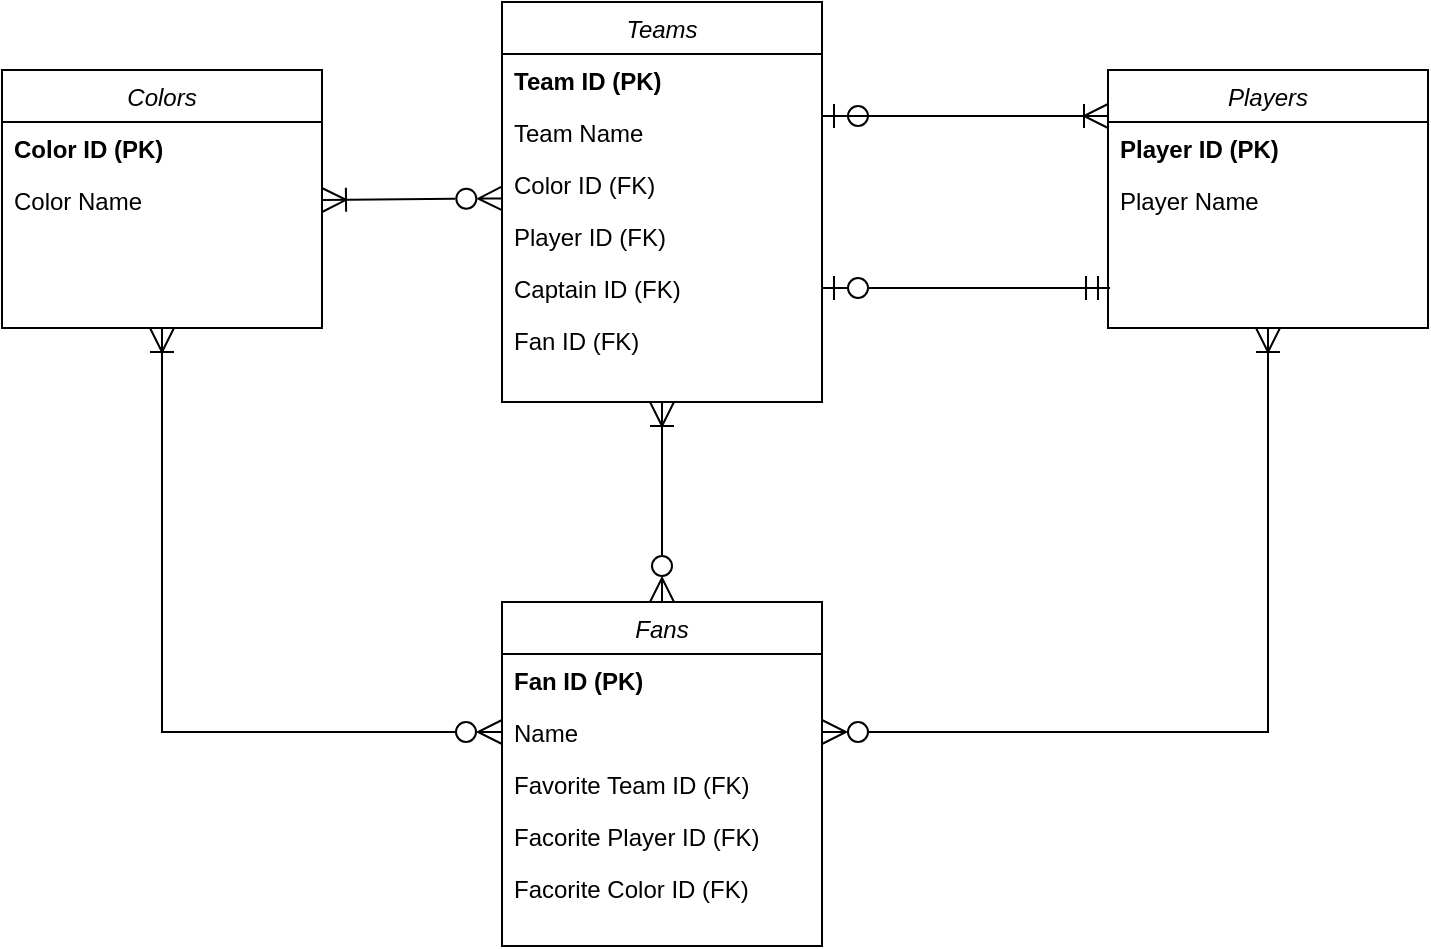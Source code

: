 <mxfile version="20.3.2" type="github" pages="4"><diagram name="2A_logical" id="5OVrpQC0yIrvDtf7pWzx"><mxGraphModel dx="1038" dy="539" grid="0" gridSize="10" guides="1" tooltips="1" connect="1" arrows="1" fold="1" page="1" pageScale="1" pageWidth="827" pageHeight="1169" math="0" shadow="0"><root><mxCell id="2Urha1uGv8pav9S74sWN-0"/><mxCell id="2Urha1uGv8pav9S74sWN-1" parent="2Urha1uGv8pav9S74sWN-0"/><mxCell id="2Urha1uGv8pav9S74sWN-2" value="Teams" style="swimlane;fontStyle=2;align=center;verticalAlign=top;childLayout=stackLayout;horizontal=1;startSize=26;horizontalStack=0;resizeParent=1;resizeLast=0;collapsible=1;marginBottom=0;rounded=0;shadow=0;strokeWidth=1;" vertex="1" parent="2Urha1uGv8pav9S74sWN-1"><mxGeometry x="305" y="136" width="160" height="200" as="geometry"><mxRectangle x="230" y="140" width="160" height="26" as="alternateBounds"/></mxGeometry></mxCell><mxCell id="2Urha1uGv8pav9S74sWN-3" value="Team ID (PK)" style="text;align=left;verticalAlign=top;spacingLeft=4;spacingRight=4;overflow=hidden;rotatable=0;points=[[0,0.5],[1,0.5]];portConstraint=eastwest;fontStyle=1" vertex="1" parent="2Urha1uGv8pav9S74sWN-2"><mxGeometry y="26" width="160" height="26" as="geometry"/></mxCell><mxCell id="2Urha1uGv8pav9S74sWN-4" value="Team Name" style="text;align=left;verticalAlign=top;spacingLeft=4;spacingRight=4;overflow=hidden;rotatable=0;points=[[0,0.5],[1,0.5]];portConstraint=eastwest;rounded=0;shadow=0;html=0;" vertex="1" parent="2Urha1uGv8pav9S74sWN-2"><mxGeometry y="52" width="160" height="26" as="geometry"/></mxCell><mxCell id="2Urha1uGv8pav9S74sWN-5" value="Color ID (FK)" style="text;align=left;verticalAlign=top;spacingLeft=4;spacingRight=4;overflow=hidden;rotatable=0;points=[[0,0.5],[1,0.5]];portConstraint=eastwest;rounded=0;shadow=0;html=0;" vertex="1" parent="2Urha1uGv8pav9S74sWN-2"><mxGeometry y="78" width="160" height="26" as="geometry"/></mxCell><mxCell id="2Urha1uGv8pav9S74sWN-6" value="Player ID (FK)" style="text;align=left;verticalAlign=top;spacingLeft=4;spacingRight=4;overflow=hidden;rotatable=0;points=[[0,0.5],[1,0.5]];portConstraint=eastwest;rounded=0;shadow=0;html=0;" vertex="1" parent="2Urha1uGv8pav9S74sWN-2"><mxGeometry y="104" width="160" height="26" as="geometry"/></mxCell><mxCell id="2Urha1uGv8pav9S74sWN-7" value="Captain ID (FK)" style="text;align=left;verticalAlign=top;spacingLeft=4;spacingRight=4;overflow=hidden;rotatable=0;points=[[0,0.5],[1,0.5]];portConstraint=eastwest;rounded=0;shadow=0;html=0;" vertex="1" parent="2Urha1uGv8pav9S74sWN-2"><mxGeometry y="130" width="160" height="26" as="geometry"/></mxCell><mxCell id="2Urha1uGv8pav9S74sWN-8" value="Fan ID (FK)" style="text;align=left;verticalAlign=top;spacingLeft=4;spacingRight=4;overflow=hidden;rotatable=0;points=[[0,0.5],[1,0.5]];portConstraint=eastwest;rounded=0;shadow=0;html=0;" vertex="1" parent="2Urha1uGv8pav9S74sWN-2"><mxGeometry y="156" width="160" height="26" as="geometry"/></mxCell><mxCell id="2Urha1uGv8pav9S74sWN-9" value="Fans" style="swimlane;fontStyle=2;align=center;verticalAlign=top;childLayout=stackLayout;horizontal=1;startSize=26;horizontalStack=0;resizeParent=1;resizeLast=0;collapsible=1;marginBottom=0;rounded=0;shadow=0;strokeWidth=1;" vertex="1" parent="2Urha1uGv8pav9S74sWN-1"><mxGeometry x="305" y="436" width="160" height="172" as="geometry"><mxRectangle x="130" y="380" width="160" height="26" as="alternateBounds"/></mxGeometry></mxCell><mxCell id="2Urha1uGv8pav9S74sWN-10" value="Fan ID (PK)" style="text;align=left;verticalAlign=top;spacingLeft=4;spacingRight=4;overflow=hidden;rotatable=0;points=[[0,0.5],[1,0.5]];portConstraint=eastwest;fontStyle=1" vertex="1" parent="2Urha1uGv8pav9S74sWN-9"><mxGeometry y="26" width="160" height="26" as="geometry"/></mxCell><mxCell id="2Urha1uGv8pav9S74sWN-11" value="Name" style="text;align=left;verticalAlign=top;spacingLeft=4;spacingRight=4;overflow=hidden;rotatable=0;points=[[0,0.5],[1,0.5]];portConstraint=eastwest;rounded=0;shadow=0;html=0;" vertex="1" parent="2Urha1uGv8pav9S74sWN-9"><mxGeometry y="52" width="160" height="26" as="geometry"/></mxCell><mxCell id="2Urha1uGv8pav9S74sWN-12" value="Favorite Team ID (FK)" style="text;align=left;verticalAlign=top;spacingLeft=4;spacingRight=4;overflow=hidden;rotatable=0;points=[[0,0.5],[1,0.5]];portConstraint=eastwest;fontStyle=0" vertex="1" parent="2Urha1uGv8pav9S74sWN-9"><mxGeometry y="78" width="160" height="26" as="geometry"/></mxCell><mxCell id="2Urha1uGv8pav9S74sWN-13" value="Facorite Player ID (FK)" style="text;align=left;verticalAlign=top;spacingLeft=4;spacingRight=4;overflow=hidden;rotatable=0;points=[[0,0.5],[1,0.5]];portConstraint=eastwest;" vertex="1" parent="2Urha1uGv8pav9S74sWN-9"><mxGeometry y="104" width="160" height="26" as="geometry"/></mxCell><mxCell id="2Urha1uGv8pav9S74sWN-14" value="Facorite Color ID (FK)" style="text;align=left;verticalAlign=top;spacingLeft=4;spacingRight=4;overflow=hidden;rotatable=0;points=[[0,0.5],[1,0.5]];portConstraint=eastwest;" vertex="1" parent="2Urha1uGv8pav9S74sWN-9"><mxGeometry y="130" width="160" height="26" as="geometry"/></mxCell><mxCell id="2Urha1uGv8pav9S74sWN-15" value="" style="endArrow=ERoneToMany;endSize=10;endFill=0;shadow=0;strokeWidth=1;rounded=0;edgeStyle=elbowEdgeStyle;elbow=vertical;entryX=0.5;entryY=1;entryDx=0;entryDy=0;startArrow=ERzeroToMany;startFill=0;exitX=0.5;exitY=0;exitDx=0;exitDy=0;startSize=10;" edge="1" parent="2Urha1uGv8pav9S74sWN-1" source="2Urha1uGv8pav9S74sWN-9" target="2Urha1uGv8pav9S74sWN-2"><mxGeometry width="160" relative="1" as="geometry"><mxPoint x="200" y="203" as="sourcePoint"/><mxPoint x="300" y="370" as="targetPoint"/><Array as="points"/></mxGeometry></mxCell><mxCell id="2Urha1uGv8pav9S74sWN-16" value="Players" style="swimlane;fontStyle=2;align=center;verticalAlign=top;childLayout=stackLayout;horizontal=1;startSize=26;horizontalStack=0;resizeParent=1;resizeLast=0;collapsible=1;marginBottom=0;rounded=0;shadow=0;strokeWidth=1;" vertex="1" parent="2Urha1uGv8pav9S74sWN-1"><mxGeometry x="608" y="170" width="160" height="129" as="geometry"><mxRectangle x="550" y="140" width="160" height="26" as="alternateBounds"/></mxGeometry></mxCell><mxCell id="2Urha1uGv8pav9S74sWN-17" value="Player ID (PK)" style="text;align=left;verticalAlign=top;spacingLeft=4;spacingRight=4;overflow=hidden;rotatable=0;points=[[0,0.5],[1,0.5]];portConstraint=eastwest;fontStyle=1" vertex="1" parent="2Urha1uGv8pav9S74sWN-16"><mxGeometry y="26" width="160" height="26" as="geometry"/></mxCell><mxCell id="2Urha1uGv8pav9S74sWN-18" value="Player Name" style="text;align=left;verticalAlign=top;spacingLeft=4;spacingRight=4;overflow=hidden;rotatable=0;points=[[0,0.5],[1,0.5]];portConstraint=eastwest;rounded=0;shadow=0;html=0;" vertex="1" parent="2Urha1uGv8pav9S74sWN-16"><mxGeometry y="52" width="160" height="26" as="geometry"/></mxCell><mxCell id="2Urha1uGv8pav9S74sWN-19" value="" style="endArrow=ERoneToMany;shadow=0;strokeWidth=1;rounded=0;endFill=0;edgeStyle=elbowEdgeStyle;elbow=vertical;endSize=10;startSize=10;startArrow=ERzeroToOne;startFill=0;" edge="1" parent="2Urha1uGv8pav9S74sWN-1" source="2Urha1uGv8pav9S74sWN-2" target="2Urha1uGv8pav9S74sWN-16"><mxGeometry x="0.5" y="41" relative="1" as="geometry"><mxPoint x="380" y="192" as="sourcePoint"/><mxPoint x="540" y="192" as="targetPoint"/><mxPoint x="-40" y="32" as="offset"/><Array as="points"><mxPoint x="469" y="193"/></Array></mxGeometry></mxCell><mxCell id="2Urha1uGv8pav9S74sWN-20" style="edgeStyle=none;rounded=0;orthogonalLoop=1;jettySize=auto;html=1;exitX=1;exitY=0.5;exitDx=0;exitDy=0;startArrow=ERzeroToOne;startFill=0;endArrow=ERmandOne;endFill=0;startSize=10;endSize=10;" edge="1" parent="2Urha1uGv8pav9S74sWN-1" source="2Urha1uGv8pav9S74sWN-7"><mxGeometry relative="1" as="geometry"><mxPoint x="609" y="279" as="targetPoint"/></mxGeometry></mxCell><mxCell id="2Urha1uGv8pav9S74sWN-21" style="edgeStyle=orthogonalEdgeStyle;rounded=0;orthogonalLoop=1;jettySize=auto;html=1;exitX=1;exitY=0.5;exitDx=0;exitDy=0;entryX=0.5;entryY=1;entryDx=0;entryDy=0;startArrow=ERzeroToMany;startFill=0;endArrow=ERoneToMany;endFill=0;startSize=10;endSize=10;" edge="1" parent="2Urha1uGv8pav9S74sWN-1" source="2Urha1uGv8pav9S74sWN-11" target="2Urha1uGv8pav9S74sWN-16"><mxGeometry relative="1" as="geometry"/></mxCell><mxCell id="2Urha1uGv8pav9S74sWN-22" style="edgeStyle=orthogonalEdgeStyle;rounded=0;orthogonalLoop=1;jettySize=auto;html=1;exitX=0.5;exitY=1;exitDx=0;exitDy=0;entryX=0;entryY=0.5;entryDx=0;entryDy=0;startArrow=ERoneToMany;startFill=0;endArrow=ERzeroToMany;endFill=0;startSize=10;endSize=10;" edge="1" parent="2Urha1uGv8pav9S74sWN-1" source="2Urha1uGv8pav9S74sWN-23" target="2Urha1uGv8pav9S74sWN-11"><mxGeometry relative="1" as="geometry"/></mxCell><mxCell id="2Urha1uGv8pav9S74sWN-23" value="Colors" style="swimlane;fontStyle=2;align=center;verticalAlign=top;childLayout=stackLayout;horizontal=1;startSize=26;horizontalStack=0;resizeParent=1;resizeLast=0;collapsible=1;marginBottom=0;rounded=0;shadow=0;strokeWidth=1;" vertex="1" parent="2Urha1uGv8pav9S74sWN-1"><mxGeometry x="55" y="170" width="160" height="129" as="geometry"><mxRectangle x="230" y="140" width="160" height="26" as="alternateBounds"/></mxGeometry></mxCell><mxCell id="2Urha1uGv8pav9S74sWN-24" value="Color ID (PK)" style="text;align=left;verticalAlign=top;spacingLeft=4;spacingRight=4;overflow=hidden;rotatable=0;points=[[0,0.5],[1,0.5]];portConstraint=eastwest;fontStyle=1" vertex="1" parent="2Urha1uGv8pav9S74sWN-23"><mxGeometry y="26" width="160" height="26" as="geometry"/></mxCell><mxCell id="2Urha1uGv8pav9S74sWN-25" value="Color Name" style="text;align=left;verticalAlign=top;spacingLeft=4;spacingRight=4;overflow=hidden;rotatable=0;points=[[0,0.5],[1,0.5]];portConstraint=eastwest;rounded=0;shadow=0;html=0;" vertex="1" parent="2Urha1uGv8pav9S74sWN-23"><mxGeometry y="52" width="160" height="26" as="geometry"/></mxCell><mxCell id="2Urha1uGv8pav9S74sWN-26" style="edgeStyle=none;rounded=0;orthogonalLoop=1;jettySize=auto;html=1;exitX=1;exitY=0.5;exitDx=0;exitDy=0;startArrow=ERoneToMany;startFill=0;endArrow=ERzeroToMany;endFill=0;startSize=10;endSize=10;entryX=0.001;entryY=0.777;entryDx=0;entryDy=0;entryPerimeter=0;" edge="1" parent="2Urha1uGv8pav9S74sWN-1" source="2Urha1uGv8pav9S74sWN-25" target="2Urha1uGv8pav9S74sWN-5"><mxGeometry relative="1" as="geometry"><mxPoint x="300" y="232" as="targetPoint"/></mxGeometry></mxCell></root></mxGraphModel></diagram><diagram id="C5RBs43oDa-KdzZeNtuy" name="2A_conceptual"><mxGraphModel dx="1038" dy="539" grid="0" gridSize="10" guides="1" tooltips="1" connect="1" arrows="1" fold="1" page="1" pageScale="1" pageWidth="827" pageHeight="1169" math="0" shadow="0"><root><mxCell id="WIyWlLk6GJQsqaUBKTNV-0"/><mxCell id="WIyWlLk6GJQsqaUBKTNV-1" parent="WIyWlLk6GJQsqaUBKTNV-0"/><mxCell id="zkfFHV4jXpPFQw0GAbJ--0" value="Teams" style="swimlane;fontStyle=2;align=center;verticalAlign=top;childLayout=stackLayout;horizontal=1;startSize=26;horizontalStack=0;resizeParent=1;resizeLast=0;collapsible=1;marginBottom=0;rounded=0;shadow=0;strokeWidth=1;" parent="WIyWlLk6GJQsqaUBKTNV-1" vertex="1"><mxGeometry x="305" y="136" width="160" height="200" as="geometry"><mxRectangle x="230" y="140" width="160" height="26" as="alternateBounds"/></mxGeometry></mxCell><mxCell id="zkfFHV4jXpPFQw0GAbJ--6" value="Fans" style="swimlane;fontStyle=2;align=center;verticalAlign=top;childLayout=stackLayout;horizontal=1;startSize=26;horizontalStack=0;resizeParent=1;resizeLast=0;collapsible=1;marginBottom=0;rounded=0;shadow=0;strokeWidth=1;" parent="WIyWlLk6GJQsqaUBKTNV-1" vertex="1"><mxGeometry x="305" y="436" width="160" height="172" as="geometry"><mxRectangle x="130" y="380" width="160" height="26" as="alternateBounds"/></mxGeometry></mxCell><mxCell id="zkfFHV4jXpPFQw0GAbJ--12" value="" style="endArrow=ERoneToMany;endSize=10;endFill=0;shadow=0;strokeWidth=1;rounded=0;edgeStyle=elbowEdgeStyle;elbow=vertical;entryX=0.5;entryY=1;entryDx=0;entryDy=0;startArrow=ERzeroToMany;startFill=0;exitX=0.5;exitY=0;exitDx=0;exitDy=0;startSize=10;" parent="WIyWlLk6GJQsqaUBKTNV-1" source="zkfFHV4jXpPFQw0GAbJ--6" target="zkfFHV4jXpPFQw0GAbJ--0" edge="1"><mxGeometry width="160" relative="1" as="geometry"><mxPoint x="200" y="203" as="sourcePoint"/><mxPoint x="300" y="370" as="targetPoint"/><Array as="points"/></mxGeometry></mxCell><mxCell id="zkfFHV4jXpPFQw0GAbJ--17" value="Players" style="swimlane;fontStyle=2;align=center;verticalAlign=top;childLayout=stackLayout;horizontal=1;startSize=26;horizontalStack=0;resizeParent=1;resizeLast=0;collapsible=1;marginBottom=0;rounded=0;shadow=0;strokeWidth=1;" parent="WIyWlLk6GJQsqaUBKTNV-1" vertex="1"><mxGeometry x="608" y="170" width="160" height="129" as="geometry"><mxRectangle x="550" y="140" width="160" height="26" as="alternateBounds"/></mxGeometry></mxCell><mxCell id="zkfFHV4jXpPFQw0GAbJ--26" value="" style="endArrow=ERoneToMany;shadow=0;strokeWidth=1;rounded=0;endFill=0;edgeStyle=elbowEdgeStyle;elbow=vertical;endSize=10;startSize=10;startArrow=ERzeroToOne;startFill=0;" parent="WIyWlLk6GJQsqaUBKTNV-1" source="zkfFHV4jXpPFQw0GAbJ--0" target="zkfFHV4jXpPFQw0GAbJ--17" edge="1"><mxGeometry x="0.5" y="41" relative="1" as="geometry"><mxPoint x="380" y="192" as="sourcePoint"/><mxPoint x="540" y="192" as="targetPoint"/><mxPoint x="-40" y="32" as="offset"/><Array as="points"><mxPoint x="469" y="193"/></Array></mxGeometry></mxCell><mxCell id="u-IU71pG_ybWfSFqihYF-7" style="edgeStyle=none;rounded=0;orthogonalLoop=1;jettySize=auto;html=1;startArrow=ERzeroToOne;startFill=0;endArrow=ERmandOne;endFill=0;startSize=10;endSize=10;" edge="1" parent="WIyWlLk6GJQsqaUBKTNV-1"><mxGeometry relative="1" as="geometry"><mxPoint x="465" y="276" as="sourcePoint"/><mxPoint x="609" y="276" as="targetPoint"/></mxGeometry></mxCell><mxCell id="u-IU71pG_ybWfSFqihYF-8" style="edgeStyle=orthogonalEdgeStyle;rounded=0;orthogonalLoop=1;jettySize=auto;html=1;exitX=1;exitY=0.5;exitDx=0;exitDy=0;entryX=0.5;entryY=1;entryDx=0;entryDy=0;startArrow=ERzeroToMany;startFill=0;endArrow=ERoneToMany;endFill=0;startSize=10;endSize=10;" edge="1" parent="WIyWlLk6GJQsqaUBKTNV-1" source="zkfFHV4jXpPFQw0GAbJ--6" target="zkfFHV4jXpPFQw0GAbJ--17"><mxGeometry relative="1" as="geometry"><mxPoint x="465" y="475" as="sourcePoint"/></mxGeometry></mxCell><mxCell id="u-IU71pG_ybWfSFqihYF-20" style="edgeStyle=orthogonalEdgeStyle;rounded=0;orthogonalLoop=1;jettySize=auto;html=1;exitX=0.5;exitY=1;exitDx=0;exitDy=0;entryX=0;entryY=0.5;entryDx=0;entryDy=0;startArrow=ERoneToMany;startFill=0;endArrow=ERzeroToMany;endFill=0;startSize=10;endSize=10;" edge="1" parent="WIyWlLk6GJQsqaUBKTNV-1" source="u-IU71pG_ybWfSFqihYF-10" target="zkfFHV4jXpPFQw0GAbJ--6"><mxGeometry relative="1" as="geometry"><mxPoint x="305" y="475" as="targetPoint"/></mxGeometry></mxCell><mxCell id="u-IU71pG_ybWfSFqihYF-10" value="Colors" style="swimlane;fontStyle=2;align=center;verticalAlign=top;childLayout=stackLayout;horizontal=1;startSize=26;horizontalStack=0;resizeParent=1;resizeLast=0;collapsible=1;marginBottom=0;rounded=0;shadow=0;strokeWidth=1;" vertex="1" parent="WIyWlLk6GJQsqaUBKTNV-1"><mxGeometry x="55" y="170" width="160" height="129" as="geometry"><mxRectangle x="230" y="140" width="160" height="26" as="alternateBounds"/></mxGeometry></mxCell><mxCell id="u-IU71pG_ybWfSFqihYF-17" style="edgeStyle=none;rounded=0;orthogonalLoop=1;jettySize=auto;html=1;exitX=1;exitY=0.5;exitDx=0;exitDy=0;startArrow=ERoneToMany;startFill=0;endArrow=ERzeroToMany;endFill=0;startSize=10;endSize=10;entryX=0;entryY=0.5;entryDx=0;entryDy=0;" edge="1" parent="WIyWlLk6GJQsqaUBKTNV-1" source="u-IU71pG_ybWfSFqihYF-10" target="zkfFHV4jXpPFQw0GAbJ--0"><mxGeometry relative="1" as="geometry"><mxPoint x="215" y="209" as="sourcePoint"/><mxPoint x="305.16" y="182.202" as="targetPoint"/></mxGeometry></mxCell></root></mxGraphModel></diagram><diagram name="2B" id="EMnANThKNyVrk1di98ed"><mxGraphModel dx="1490" dy="517" grid="0" gridSize="10" guides="1" tooltips="1" connect="1" arrows="1" fold="1" page="1" pageScale="1" pageWidth="1169" pageHeight="827" math="0" shadow="0"><root><mxCell id="ZPNEIQk4fq-ujoqu7ag9-0"/><mxCell id="ZPNEIQk4fq-ujoqu7ag9-1" parent="ZPNEIQk4fq-ujoqu7ag9-0"/><mxCell id="ZPNEIQk4fq-ujoqu7ag9-2" value="Teams" style="swimlane;fontStyle=2;align=center;verticalAlign=top;childLayout=stackLayout;horizontal=1;startSize=26;horizontalStack=0;resizeParent=1;resizeLast=0;collapsible=1;marginBottom=0;rounded=0;shadow=0;strokeWidth=1;" vertex="1" parent="ZPNEIQk4fq-ujoqu7ag9-1"><mxGeometry x="419" y="115" width="160" height="138" as="geometry"><mxRectangle x="230" y="140" width="160" height="26" as="alternateBounds"/></mxGeometry></mxCell><mxCell id="ZPNEIQk4fq-ujoqu7ag9-3" value="Team ID (PK)" style="text;align=left;verticalAlign=top;spacingLeft=4;spacingRight=4;overflow=hidden;rotatable=0;points=[[0,0.5],[1,0.5]];portConstraint=eastwest;fontStyle=1" vertex="1" parent="ZPNEIQk4fq-ujoqu7ag9-2"><mxGeometry y="26" width="160" height="26" as="geometry"/></mxCell><mxCell id="ZPNEIQk4fq-ujoqu7ag9-4" value="Team Name" style="text;align=left;verticalAlign=top;spacingLeft=4;spacingRight=4;overflow=hidden;rotatable=0;points=[[0,0.5],[1,0.5]];portConstraint=eastwest;rounded=0;shadow=0;html=0;" vertex="1" parent="ZPNEIQk4fq-ujoqu7ag9-2"><mxGeometry y="52" width="160" height="26" as="geometry"/></mxCell><mxCell id="ZPNEIQk4fq-ujoqu7ag9-7" value="Captain ID (FK)" style="text;align=left;verticalAlign=top;spacingLeft=4;spacingRight=4;overflow=hidden;rotatable=0;points=[[0,0.5],[1,0.5]];portConstraint=eastwest;rounded=0;shadow=0;html=0;" vertex="1" parent="ZPNEIQk4fq-ujoqu7ag9-2"><mxGeometry y="78" width="160" height="26" as="geometry"/></mxCell><mxCell id="ZPNEIQk4fq-ujoqu7ag9-8" value="Player ID (FK)" style="text;align=left;verticalAlign=top;spacingLeft=4;spacingRight=4;overflow=hidden;rotatable=0;points=[[0,0.5],[1,0.5]];portConstraint=eastwest;rounded=0;shadow=0;html=0;" vertex="1" parent="ZPNEIQk4fq-ujoqu7ag9-2"><mxGeometry y="104" width="160" height="26" as="geometry"/></mxCell><mxCell id="ZPNEIQk4fq-ujoqu7ag9-9" value="Fans" style="swimlane;fontStyle=2;align=center;verticalAlign=top;childLayout=stackLayout;horizontal=1;startSize=26;horizontalStack=0;resizeParent=1;resizeLast=0;collapsible=1;marginBottom=0;rounded=0;shadow=0;strokeWidth=1;" vertex="1" parent="ZPNEIQk4fq-ujoqu7ag9-1"><mxGeometry x="421" y="522" width="160" height="110" as="geometry"><mxRectangle x="130" y="380" width="160" height="26" as="alternateBounds"/></mxGeometry></mxCell><mxCell id="ZPNEIQk4fq-ujoqu7ag9-10" value="Fan ID (PK)" style="text;align=left;verticalAlign=top;spacingLeft=4;spacingRight=4;overflow=hidden;rotatable=0;points=[[0,0.5],[1,0.5]];portConstraint=eastwest;fontStyle=1" vertex="1" parent="ZPNEIQk4fq-ujoqu7ag9-9"><mxGeometry y="26" width="160" height="26" as="geometry"/></mxCell><mxCell id="ZPNEIQk4fq-ujoqu7ag9-11" value="Name" style="text;align=left;verticalAlign=top;spacingLeft=4;spacingRight=4;overflow=hidden;rotatable=0;points=[[0,0.5],[1,0.5]];portConstraint=eastwest;rounded=0;shadow=0;html=0;" vertex="1" parent="ZPNEIQk4fq-ujoqu7ag9-9"><mxGeometry y="52" width="160" height="26" as="geometry"/></mxCell><mxCell id="ZPNEIQk4fq-ujoqu7ag9-15" value="" style="endArrow=ERmandOne;endSize=10;endFill=0;shadow=0;strokeWidth=1;rounded=0;elbow=vertical;startArrow=ERzeroToMany;startFill=0;startSize=10;entryX=0.5;entryY=1;entryDx=0;entryDy=0;" edge="1" parent="ZPNEIQk4fq-ujoqu7ag9-1" target="ZPNEIQk4fq-ujoqu7ag9-2"><mxGeometry width="160" relative="1" as="geometry"><mxPoint x="499" y="369" as="sourcePoint"/><mxPoint x="438" y="291" as="targetPoint"/></mxGeometry></mxCell><mxCell id="ZPNEIQk4fq-ujoqu7ag9-16" value="Players" style="swimlane;fontStyle=2;align=center;verticalAlign=top;childLayout=stackLayout;horizontal=1;startSize=26;horizontalStack=0;resizeParent=1;resizeLast=0;collapsible=1;marginBottom=0;rounded=0;shadow=0;strokeWidth=1;" vertex="1" parent="ZPNEIQk4fq-ujoqu7ag9-1"><mxGeometry x="657" y="112" width="160" height="123" as="geometry"><mxRectangle x="550" y="140" width="160" height="26" as="alternateBounds"/></mxGeometry></mxCell><mxCell id="ZPNEIQk4fq-ujoqu7ag9-17" value="Player ID (PK)" style="text;align=left;verticalAlign=top;spacingLeft=4;spacingRight=4;overflow=hidden;rotatable=0;points=[[0,0.5],[1,0.5]];portConstraint=eastwest;fontStyle=1" vertex="1" parent="ZPNEIQk4fq-ujoqu7ag9-16"><mxGeometry y="26" width="160" height="26" as="geometry"/></mxCell><mxCell id="ZPNEIQk4fq-ujoqu7ag9-18" value="Player Name" style="text;align=left;verticalAlign=top;spacingLeft=4;spacingRight=4;overflow=hidden;rotatable=0;points=[[0,0.5],[1,0.5]];portConstraint=eastwest;rounded=0;shadow=0;html=0;" vertex="1" parent="ZPNEIQk4fq-ujoqu7ag9-16"><mxGeometry y="52" width="160" height="26" as="geometry"/></mxCell><mxCell id="ZPNEIQk4fq-ujoqu7ag9-19" value="" style="endArrow=ERoneToMany;shadow=0;strokeWidth=1;rounded=0;endFill=0;edgeStyle=elbowEdgeStyle;elbow=vertical;endSize=10;startSize=10;startArrow=ERzeroToOne;startFill=0;" edge="1" parent="ZPNEIQk4fq-ujoqu7ag9-1" source="ZPNEIQk4fq-ujoqu7ag9-2" target="ZPNEIQk4fq-ujoqu7ag9-16"><mxGeometry x="0.5" y="41" relative="1" as="geometry"><mxPoint x="380" y="192" as="sourcePoint"/><mxPoint x="540" y="192" as="targetPoint"/><mxPoint x="-40" y="32" as="offset"/><Array as="points"><mxPoint x="535" y="149"/><mxPoint x="469" y="193"/></Array></mxGeometry></mxCell><mxCell id="ZPNEIQk4fq-ujoqu7ag9-20" style="edgeStyle=none;rounded=0;orthogonalLoop=1;jettySize=auto;html=1;startArrow=ERzeroToOne;startFill=0;endArrow=ERmandOne;endFill=0;startSize=10;endSize=10;entryX=0;entryY=0.75;entryDx=0;entryDy=0;" edge="1" parent="ZPNEIQk4fq-ujoqu7ag9-1" target="ZPNEIQk4fq-ujoqu7ag9-16"><mxGeometry relative="1" as="geometry"><mxPoint x="580" y="203" as="sourcePoint"/><mxPoint x="609" y="279" as="targetPoint"/></mxGeometry></mxCell><mxCell id="ZPNEIQk4fq-ujoqu7ag9-21" style="rounded=0;orthogonalLoop=1;jettySize=auto;html=1;startArrow=ERzeroToMany;startFill=0;endArrow=ERmandOne;endFill=0;exitX=0.5;exitY=0;exitDx=0;exitDy=0;endSize=10;startSize=10;" edge="1" parent="ZPNEIQk4fq-ujoqu7ag9-1" source="NyTAe51q1MilfqqQaHb8-5"><mxGeometry relative="1" as="geometry"><mxPoint x="690" y="445" as="sourcePoint"/><mxPoint x="741" y="237" as="targetPoint"/></mxGeometry></mxCell><mxCell id="ZPNEIQk4fq-ujoqu7ag9-22" style="rounded=0;orthogonalLoop=1;jettySize=auto;html=1;entryX=0.5;entryY=0;entryDx=0;entryDy=0;startArrow=ERmandOne;startFill=0;endArrow=ERzeroToMany;endFill=0;startSize=10;endSize=10;exitX=0.5;exitY=1;exitDx=0;exitDy=0;" edge="1" parent="ZPNEIQk4fq-ujoqu7ag9-1" source="ZPNEIQk4fq-ujoqu7ag9-23" target="NyTAe51q1MilfqqQaHb8-0"><mxGeometry relative="1" as="geometry"><mxPoint x="128" y="245" as="sourcePoint"/></mxGeometry></mxCell><mxCell id="ZPNEIQk4fq-ujoqu7ag9-23" value="Colors" style="swimlane;fontStyle=2;align=center;verticalAlign=top;childLayout=stackLayout;horizontal=1;startSize=26;horizontalStack=0;resizeParent=1;resizeLast=0;collapsible=1;marginBottom=0;rounded=0;shadow=0;strokeWidth=1;" vertex="1" parent="ZPNEIQk4fq-ujoqu7ag9-1"><mxGeometry x="14" y="117" width="160" height="129" as="geometry"><mxRectangle x="230" y="140" width="160" height="26" as="alternateBounds"/></mxGeometry></mxCell><mxCell id="ZPNEIQk4fq-ujoqu7ag9-24" value="Color ID (PK)" style="text;align=left;verticalAlign=top;spacingLeft=4;spacingRight=4;overflow=hidden;rotatable=0;points=[[0,0.5],[1,0.5]];portConstraint=eastwest;fontStyle=1" vertex="1" parent="ZPNEIQk4fq-ujoqu7ag9-23"><mxGeometry y="26" width="160" height="26" as="geometry"/></mxCell><mxCell id="ZPNEIQk4fq-ujoqu7ag9-25" value="Color Name" style="text;align=left;verticalAlign=top;spacingLeft=4;spacingRight=4;overflow=hidden;rotatable=0;points=[[0,0.5],[1,0.5]];portConstraint=eastwest;rounded=0;shadow=0;html=0;" vertex="1" parent="ZPNEIQk4fq-ujoqu7ag9-23"><mxGeometry y="52" width="160" height="26" as="geometry"/></mxCell><mxCell id="ZPNEIQk4fq-ujoqu7ag9-26" style="edgeStyle=none;rounded=0;orthogonalLoop=1;jettySize=auto;html=1;startArrow=ERmandOne;startFill=0;endArrow=ERzeroToMany;endFill=0;startSize=10;endSize=10;entryX=0;entryY=0.5;entryDx=0;entryDy=0;" edge="1" parent="ZPNEIQk4fq-ujoqu7ag9-1" source="ZPNEIQk4fq-ujoqu7ag9-25" target="ghFBhTjon8e9nR3a0mMG-2"><mxGeometry relative="1" as="geometry"><mxPoint x="172" y="177" as="sourcePoint"/><mxPoint x="300" y="232" as="targetPoint"/></mxGeometry></mxCell><mxCell id="NyTAe51q1MilfqqQaHb8-0" value="Favorite Colors" style="swimlane;fontStyle=2;align=center;verticalAlign=top;childLayout=stackLayout;horizontal=1;startSize=26;horizontalStack=0;resizeParent=1;resizeLast=0;collapsible=1;marginBottom=0;rounded=0;shadow=0;strokeWidth=1;" vertex="1" parent="ZPNEIQk4fq-ujoqu7ag9-1"><mxGeometry x="14" y="526" width="160" height="101" as="geometry"><mxRectangle x="230" y="140" width="160" height="26" as="alternateBounds"/></mxGeometry></mxCell><mxCell id="NyTAe51q1MilfqqQaHb8-1" value="Color ID (FK)" style="text;align=left;verticalAlign=top;spacingLeft=4;spacingRight=4;overflow=hidden;rotatable=0;points=[[0,0.5],[1,0.5]];portConstraint=eastwest;fontStyle=0" vertex="1" parent="NyTAe51q1MilfqqQaHb8-0"><mxGeometry y="26" width="160" height="26" as="geometry"/></mxCell><mxCell id="NyTAe51q1MilfqqQaHb8-2" value="Fan ID (FK)" style="text;align=left;verticalAlign=top;spacingLeft=4;spacingRight=4;overflow=hidden;rotatable=0;points=[[0,0.5],[1,0.5]];portConstraint=eastwest;rounded=0;shadow=0;html=0;" vertex="1" parent="NyTAe51q1MilfqqQaHb8-0"><mxGeometry y="52" width="160" height="26" as="geometry"/></mxCell><mxCell id="NyTAe51q1MilfqqQaHb8-4" style="edgeStyle=none;rounded=0;orthogonalLoop=1;jettySize=auto;html=1;exitX=1;exitY=0.5;exitDx=0;exitDy=0;startArrow=ERoneToMany;startFill=0;endArrow=ERmandOne;endFill=0;startSize=10;endSize=10;" edge="1" parent="ZPNEIQk4fq-ujoqu7ag9-1" source="NyTAe51q1MilfqqQaHb8-2"><mxGeometry relative="1" as="geometry"><mxPoint x="422" y="591" as="targetPoint"/></mxGeometry></mxCell><mxCell id="NyTAe51q1MilfqqQaHb8-5" value="Favorite Players" style="swimlane;fontStyle=2;align=center;verticalAlign=top;childLayout=stackLayout;horizontal=1;startSize=26;horizontalStack=0;resizeParent=1;resizeLast=0;collapsible=1;marginBottom=0;rounded=0;shadow=0;strokeWidth=1;" vertex="1" parent="ZPNEIQk4fq-ujoqu7ag9-1"><mxGeometry x="663" y="526" width="160" height="103" as="geometry"><mxRectangle x="550" y="140" width="160" height="26" as="alternateBounds"/></mxGeometry></mxCell><mxCell id="NyTAe51q1MilfqqQaHb8-6" value="Player ID (FK)" style="text;align=left;verticalAlign=top;spacingLeft=4;spacingRight=4;overflow=hidden;rotatable=0;points=[[0,0.5],[1,0.5]];portConstraint=eastwest;fontStyle=0" vertex="1" parent="NyTAe51q1MilfqqQaHb8-5"><mxGeometry y="26" width="160" height="26" as="geometry"/></mxCell><mxCell id="NyTAe51q1MilfqqQaHb8-7" value="Fan ID (FK)" style="text;align=left;verticalAlign=top;spacingLeft=4;spacingRight=4;overflow=hidden;rotatable=0;points=[[0,0.5],[1,0.5]];portConstraint=eastwest;rounded=0;shadow=0;html=0;" vertex="1" parent="NyTAe51q1MilfqqQaHb8-5"><mxGeometry y="52" width="160" height="26" as="geometry"/></mxCell><mxCell id="NyTAe51q1MilfqqQaHb8-8" value="" style="rounded=0;orthogonalLoop=1;jettySize=auto;html=1;exitX=1;exitY=0.5;exitDx=0;exitDy=0;startArrow=ERmandOne;startFill=0;endArrow=ERoneToMany;endFill=0;startSize=10;endSize=10;" edge="1" parent="ZPNEIQk4fq-ujoqu7ag9-1" source="ZPNEIQk4fq-ujoqu7ag9-11"><mxGeometry relative="1" as="geometry"><mxPoint x="465" y="501" as="sourcePoint"/><mxPoint x="661" y="587" as="targetPoint"/></mxGeometry></mxCell><mxCell id="NyTAe51q1MilfqqQaHb8-14" style="edgeStyle=none;rounded=0;orthogonalLoop=1;jettySize=auto;html=1;exitX=0.5;exitY=1;exitDx=0;exitDy=0;entryX=0.5;entryY=0;entryDx=0;entryDy=0;startArrow=ERoneToMany;startFill=0;endArrow=ERmandOne;endFill=0;" edge="1" parent="ZPNEIQk4fq-ujoqu7ag9-1" source="NyTAe51q1MilfqqQaHb8-9" target="ZPNEIQk4fq-ujoqu7ag9-9"><mxGeometry relative="1" as="geometry"/></mxCell><mxCell id="NyTAe51q1MilfqqQaHb8-9" value="Favorite Teams" style="swimlane;fontStyle=2;align=center;verticalAlign=top;childLayout=stackLayout;horizontal=1;startSize=26;horizontalStack=0;resizeParent=1;resizeLast=0;collapsible=1;marginBottom=0;rounded=0;shadow=0;strokeWidth=1;" vertex="1" parent="ZPNEIQk4fq-ujoqu7ag9-1"><mxGeometry x="421" y="371" width="160" height="95" as="geometry"><mxRectangle x="230" y="140" width="160" height="26" as="alternateBounds"/></mxGeometry></mxCell><mxCell id="NyTAe51q1MilfqqQaHb8-10" value="Team ID (FK)" style="text;align=left;verticalAlign=top;spacingLeft=4;spacingRight=4;overflow=hidden;rotatable=0;points=[[0,0.5],[1,0.5]];portConstraint=eastwest;fontStyle=0" vertex="1" parent="NyTAe51q1MilfqqQaHb8-9"><mxGeometry y="26" width="160" height="26" as="geometry"/></mxCell><mxCell id="NyTAe51q1MilfqqQaHb8-11" value="Fan ID (FK)" style="text;align=left;verticalAlign=top;spacingLeft=4;spacingRight=4;overflow=hidden;rotatable=0;points=[[0,0.5],[1,0.5]];portConstraint=eastwest;rounded=0;shadow=0;html=0;" vertex="1" parent="NyTAe51q1MilfqqQaHb8-9"><mxGeometry y="52" width="160" height="26" as="geometry"/></mxCell><mxCell id="ghFBhTjon8e9nR3a0mMG-0" value="Team Colors" style="swimlane;fontStyle=2;align=center;verticalAlign=top;childLayout=stackLayout;horizontal=1;startSize=26;horizontalStack=0;resizeParent=1;resizeLast=0;collapsible=1;marginBottom=0;rounded=0;shadow=0;strokeWidth=1;" vertex="1" parent="ZPNEIQk4fq-ujoqu7ag9-1"><mxGeometry x="217" y="117" width="160" height="129" as="geometry"><mxRectangle x="230" y="140" width="160" height="26" as="alternateBounds"/></mxGeometry></mxCell><mxCell id="ghFBhTjon8e9nR3a0mMG-1" value="Color ID (FK)" style="text;align=left;verticalAlign=top;spacingLeft=4;spacingRight=4;overflow=hidden;rotatable=0;points=[[0,0.5],[1,0.5]];portConstraint=eastwest;fontStyle=0" vertex="1" parent="ghFBhTjon8e9nR3a0mMG-0"><mxGeometry y="26" width="160" height="26" as="geometry"/></mxCell><mxCell id="ghFBhTjon8e9nR3a0mMG-2" value="Team ID (FK)" style="text;align=left;verticalAlign=top;spacingLeft=4;spacingRight=4;overflow=hidden;rotatable=0;points=[[0,0.5],[1,0.5]];portConstraint=eastwest;rounded=0;shadow=0;html=0;" vertex="1" parent="ghFBhTjon8e9nR3a0mMG-0"><mxGeometry y="52" width="160" height="26" as="geometry"/></mxCell><mxCell id="ghFBhTjon8e9nR3a0mMG-4" style="edgeStyle=none;rounded=0;orthogonalLoop=1;jettySize=auto;html=1;exitX=1;exitY=0.5;exitDx=0;exitDy=0;startArrow=ERoneToMany;startFill=0;endArrow=ERmandOne;endFill=0;startSize=10;endSize=10;" edge="1" parent="ZPNEIQk4fq-ujoqu7ag9-1" source="ghFBhTjon8e9nR3a0mMG-2"><mxGeometry relative="1" as="geometry"><mxPoint x="420" y="182" as="targetPoint"/></mxGeometry></mxCell></root></mxGraphModel></diagram><diagram name="2C" id="_F-Mlygx1RoJVIuQXanI"><mxGraphModel dx="1038" dy="483" grid="0" gridSize="10" guides="1" tooltips="1" connect="1" arrows="1" fold="1" page="1" pageScale="1" pageWidth="1169" pageHeight="827" math="0" shadow="0"><root><mxCell id="XtCJtcZYamCHi6jBsYJ0-0"/><mxCell id="XtCJtcZYamCHi6jBsYJ0-1" parent="XtCJtcZYamCHi6jBsYJ0-0"/><mxCell id="XtCJtcZYamCHi6jBsYJ0-2" value="Teams" style="swimlane;fontStyle=2;align=center;verticalAlign=top;childLayout=stackLayout;horizontal=1;startSize=26;horizontalStack=0;resizeParent=1;resizeLast=0;collapsible=1;marginBottom=0;rounded=0;shadow=0;strokeWidth=1;" vertex="1" parent="XtCJtcZYamCHi6jBsYJ0-1"><mxGeometry x="419" y="115" width="160" height="138" as="geometry"><mxRectangle x="230" y="140" width="160" height="26" as="alternateBounds"/></mxGeometry></mxCell><mxCell id="XtCJtcZYamCHi6jBsYJ0-3" value="Team ID (PK)" style="text;align=left;verticalAlign=top;spacingLeft=4;spacingRight=4;overflow=hidden;rotatable=0;points=[[0,0.5],[1,0.5]];portConstraint=eastwest;fontStyle=1" vertex="1" parent="XtCJtcZYamCHi6jBsYJ0-2"><mxGeometry y="26" width="160" height="26" as="geometry"/></mxCell><mxCell id="XtCJtcZYamCHi6jBsYJ0-4" value="Team Name" style="text;align=left;verticalAlign=top;spacingLeft=4;spacingRight=4;overflow=hidden;rotatable=0;points=[[0,0.5],[1,0.5]];portConstraint=eastwest;rounded=0;shadow=0;html=0;" vertex="1" parent="XtCJtcZYamCHi6jBsYJ0-2"><mxGeometry y="52" width="160" height="26" as="geometry"/></mxCell><mxCell id="XtCJtcZYamCHi6jBsYJ0-5" value="Captain ID (FK)" style="text;align=left;verticalAlign=top;spacingLeft=4;spacingRight=4;overflow=hidden;rotatable=0;points=[[0,0.5],[1,0.5]];portConstraint=eastwest;rounded=0;shadow=0;html=0;" vertex="1" parent="XtCJtcZYamCHi6jBsYJ0-2"><mxGeometry y="78" width="160" height="26" as="geometry"/></mxCell><mxCell id="XtCJtcZYamCHi6jBsYJ0-7" value="Fans" style="swimlane;fontStyle=2;align=center;verticalAlign=top;childLayout=stackLayout;horizontal=1;startSize=26;horizontalStack=0;resizeParent=1;resizeLast=0;collapsible=1;marginBottom=0;rounded=0;shadow=0;strokeWidth=1;" vertex="1" parent="XtCJtcZYamCHi6jBsYJ0-1"><mxGeometry x="421" y="522" width="160" height="110" as="geometry"><mxRectangle x="130" y="380" width="160" height="26" as="alternateBounds"/></mxGeometry></mxCell><mxCell id="XtCJtcZYamCHi6jBsYJ0-8" value="Fan ID (PK)" style="text;align=left;verticalAlign=top;spacingLeft=4;spacingRight=4;overflow=hidden;rotatable=0;points=[[0,0.5],[1,0.5]];portConstraint=eastwest;fontStyle=1" vertex="1" parent="XtCJtcZYamCHi6jBsYJ0-7"><mxGeometry y="26" width="160" height="26" as="geometry"/></mxCell><mxCell id="XtCJtcZYamCHi6jBsYJ0-9" value="Name" style="text;align=left;verticalAlign=top;spacingLeft=4;spacingRight=4;overflow=hidden;rotatable=0;points=[[0,0.5],[1,0.5]];portConstraint=eastwest;rounded=0;shadow=0;html=0;" vertex="1" parent="XtCJtcZYamCHi6jBsYJ0-7"><mxGeometry y="52" width="160" height="26" as="geometry"/></mxCell><mxCell id="XtCJtcZYamCHi6jBsYJ0-10" value="" style="endArrow=ERmandOne;endSize=10;endFill=0;shadow=0;strokeWidth=1;rounded=0;elbow=vertical;startArrow=ERzeroToMany;startFill=0;startSize=10;entryX=0.5;entryY=1;entryDx=0;entryDy=0;" edge="1" parent="XtCJtcZYamCHi6jBsYJ0-1" target="XtCJtcZYamCHi6jBsYJ0-2"><mxGeometry width="160" relative="1" as="geometry"><mxPoint x="499" y="369" as="sourcePoint"/><mxPoint x="438" y="291" as="targetPoint"/></mxGeometry></mxCell><mxCell id="XtCJtcZYamCHi6jBsYJ0-11" value="Players" style="swimlane;fontStyle=2;align=center;verticalAlign=top;childLayout=stackLayout;horizontal=1;startSize=26;horizontalStack=0;resizeParent=1;resizeLast=0;collapsible=1;marginBottom=0;rounded=0;shadow=0;strokeWidth=1;" vertex="1" parent="XtCJtcZYamCHi6jBsYJ0-1"><mxGeometry x="873" y="115" width="160" height="147" as="geometry"><mxRectangle x="550" y="140" width="160" height="26" as="alternateBounds"/></mxGeometry></mxCell><mxCell id="XtCJtcZYamCHi6jBsYJ0-12" value="Player ID (PK)" style="text;align=left;verticalAlign=top;spacingLeft=4;spacingRight=4;overflow=hidden;rotatable=0;points=[[0,0.5],[1,0.5]];portConstraint=eastwest;fontStyle=1" vertex="1" parent="XtCJtcZYamCHi6jBsYJ0-11"><mxGeometry y="26" width="160" height="26" as="geometry"/></mxCell><mxCell id="XtCJtcZYamCHi6jBsYJ0-13" value="Player Name" style="text;align=left;verticalAlign=top;spacingLeft=4;spacingRight=4;overflow=hidden;rotatable=0;points=[[0,0.5],[1,0.5]];portConstraint=eastwest;rounded=0;shadow=0;html=0;" vertex="1" parent="XtCJtcZYamCHi6jBsYJ0-11"><mxGeometry y="52" width="160" height="26" as="geometry"/></mxCell><mxCell id="XtCJtcZYamCHi6jBsYJ0-15" style="edgeStyle=none;rounded=0;orthogonalLoop=1;jettySize=auto;html=1;startArrow=ERzeroToOne;startFill=0;endArrow=ERmandOne;endFill=0;startSize=10;endSize=10;exitX=1.009;exitY=0.262;exitDx=0;exitDy=0;exitPerimeter=0;entryX=-0.009;entryY=0.262;entryDx=0;entryDy=0;entryPerimeter=0;" edge="1" parent="XtCJtcZYamCHi6jBsYJ0-1" target="XtCJtcZYamCHi6jBsYJ0-12" source="XtCJtcZYamCHi6jBsYJ0-3"><mxGeometry relative="1" as="geometry"><mxPoint x="580" y="203" as="sourcePoint"/><mxPoint x="826" y="148" as="targetPoint"/></mxGeometry></mxCell><mxCell id="XtCJtcZYamCHi6jBsYJ0-16" style="rounded=0;orthogonalLoop=1;jettySize=auto;html=1;startArrow=ERzeroToMany;startFill=0;endArrow=ERmandOne;endFill=0;exitX=0.5;exitY=0;exitDx=0;exitDy=0;endSize=10;startSize=10;entryX=0.5;entryY=1;entryDx=0;entryDy=0;" edge="1" parent="XtCJtcZYamCHi6jBsYJ0-1" source="XtCJtcZYamCHi6jBsYJ0-26" target="XtCJtcZYamCHi6jBsYJ0-11"><mxGeometry relative="1" as="geometry"><mxPoint x="690" y="445" as="sourcePoint"/><mxPoint x="741" y="237" as="targetPoint"/></mxGeometry></mxCell><mxCell id="XtCJtcZYamCHi6jBsYJ0-17" style="rounded=0;orthogonalLoop=1;jettySize=auto;html=1;entryX=0.5;entryY=0;entryDx=0;entryDy=0;startArrow=ERmandOne;startFill=0;endArrow=ERzeroToMany;endFill=0;startSize=10;endSize=10;exitX=0.5;exitY=1;exitDx=0;exitDy=0;" edge="1" parent="XtCJtcZYamCHi6jBsYJ0-1" source="XtCJtcZYamCHi6jBsYJ0-18" target="XtCJtcZYamCHi6jBsYJ0-22"><mxGeometry relative="1" as="geometry"><mxPoint x="128" y="245" as="sourcePoint"/></mxGeometry></mxCell><mxCell id="XtCJtcZYamCHi6jBsYJ0-18" value="Colors" style="swimlane;fontStyle=2;align=center;verticalAlign=top;childLayout=stackLayout;horizontal=1;startSize=26;horizontalStack=0;resizeParent=1;resizeLast=0;collapsible=1;marginBottom=0;rounded=0;shadow=0;strokeWidth=1;" vertex="1" parent="XtCJtcZYamCHi6jBsYJ0-1"><mxGeometry x="14" y="117" width="160" height="129" as="geometry"><mxRectangle x="230" y="140" width="160" height="26" as="alternateBounds"/></mxGeometry></mxCell><mxCell id="XtCJtcZYamCHi6jBsYJ0-19" value="Color ID (PK)" style="text;align=left;verticalAlign=top;spacingLeft=4;spacingRight=4;overflow=hidden;rotatable=0;points=[[0,0.5],[1,0.5]];portConstraint=eastwest;fontStyle=1" vertex="1" parent="XtCJtcZYamCHi6jBsYJ0-18"><mxGeometry y="26" width="160" height="26" as="geometry"/></mxCell><mxCell id="XtCJtcZYamCHi6jBsYJ0-20" value="Color Name" style="text;align=left;verticalAlign=top;spacingLeft=4;spacingRight=4;overflow=hidden;rotatable=0;points=[[0,0.5],[1,0.5]];portConstraint=eastwest;rounded=0;shadow=0;html=0;" vertex="1" parent="XtCJtcZYamCHi6jBsYJ0-18"><mxGeometry y="52" width="160" height="26" as="geometry"/></mxCell><mxCell id="XtCJtcZYamCHi6jBsYJ0-21" style="edgeStyle=none;rounded=0;orthogonalLoop=1;jettySize=auto;html=1;startArrow=ERmandOne;startFill=0;endArrow=ERzeroToMany;endFill=0;startSize=10;endSize=10;entryX=0;entryY=0.5;entryDx=0;entryDy=0;" edge="1" parent="XtCJtcZYamCHi6jBsYJ0-1" source="XtCJtcZYamCHi6jBsYJ0-20" target="XtCJtcZYamCHi6jBsYJ0-36"><mxGeometry relative="1" as="geometry"><mxPoint x="172" y="177" as="sourcePoint"/><mxPoint x="300" y="232" as="targetPoint"/></mxGeometry></mxCell><mxCell id="XtCJtcZYamCHi6jBsYJ0-22" value="Favorite Colors" style="swimlane;fontStyle=2;align=center;verticalAlign=top;childLayout=stackLayout;horizontal=1;startSize=26;horizontalStack=0;resizeParent=1;resizeLast=0;collapsible=1;marginBottom=0;rounded=0;shadow=0;strokeWidth=1;" vertex="1" parent="XtCJtcZYamCHi6jBsYJ0-1"><mxGeometry x="14" y="526" width="160" height="101" as="geometry"><mxRectangle x="230" y="140" width="160" height="26" as="alternateBounds"/></mxGeometry></mxCell><mxCell id="XtCJtcZYamCHi6jBsYJ0-23" value="Color ID (FK)" style="text;align=left;verticalAlign=top;spacingLeft=4;spacingRight=4;overflow=hidden;rotatable=0;points=[[0,0.5],[1,0.5]];portConstraint=eastwest;fontStyle=0" vertex="1" parent="XtCJtcZYamCHi6jBsYJ0-22"><mxGeometry y="26" width="160" height="26" as="geometry"/></mxCell><mxCell id="XtCJtcZYamCHi6jBsYJ0-24" value="Fan ID (FK)" style="text;align=left;verticalAlign=top;spacingLeft=4;spacingRight=4;overflow=hidden;rotatable=0;points=[[0,0.5],[1,0.5]];portConstraint=eastwest;rounded=0;shadow=0;html=0;" vertex="1" parent="XtCJtcZYamCHi6jBsYJ0-22"><mxGeometry y="52" width="160" height="26" as="geometry"/></mxCell><mxCell id="XtCJtcZYamCHi6jBsYJ0-25" style="edgeStyle=none;rounded=0;orthogonalLoop=1;jettySize=auto;html=1;exitX=1;exitY=0.5;exitDx=0;exitDy=0;startArrow=ERoneToMany;startFill=0;endArrow=ERmandOne;endFill=0;startSize=10;endSize=10;" edge="1" parent="XtCJtcZYamCHi6jBsYJ0-1" source="XtCJtcZYamCHi6jBsYJ0-24"><mxGeometry relative="1" as="geometry"><mxPoint x="422" y="591" as="targetPoint"/></mxGeometry></mxCell><mxCell id="XtCJtcZYamCHi6jBsYJ0-26" value="Favorite Players" style="swimlane;fontStyle=2;align=center;verticalAlign=top;childLayout=stackLayout;horizontal=1;startSize=26;horizontalStack=0;resizeParent=1;resizeLast=0;collapsible=1;marginBottom=0;rounded=0;shadow=0;strokeWidth=1;" vertex="1" parent="XtCJtcZYamCHi6jBsYJ0-1"><mxGeometry x="873" y="529" width="160" height="103" as="geometry"><mxRectangle x="550" y="140" width="160" height="26" as="alternateBounds"/></mxGeometry></mxCell><mxCell id="XtCJtcZYamCHi6jBsYJ0-27" value="Player ID (FK)" style="text;align=left;verticalAlign=top;spacingLeft=4;spacingRight=4;overflow=hidden;rotatable=0;points=[[0,0.5],[1,0.5]];portConstraint=eastwest;fontStyle=0" vertex="1" parent="XtCJtcZYamCHi6jBsYJ0-26"><mxGeometry y="26" width="160" height="26" as="geometry"/></mxCell><mxCell id="XtCJtcZYamCHi6jBsYJ0-28" value="Fan ID (FK)" style="text;align=left;verticalAlign=top;spacingLeft=4;spacingRight=4;overflow=hidden;rotatable=0;points=[[0,0.5],[1,0.5]];portConstraint=eastwest;rounded=0;shadow=0;html=0;" vertex="1" parent="XtCJtcZYamCHi6jBsYJ0-26"><mxGeometry y="52" width="160" height="26" as="geometry"/></mxCell><mxCell id="XtCJtcZYamCHi6jBsYJ0-29" value="" style="rounded=0;orthogonalLoop=1;jettySize=auto;html=1;exitX=1;exitY=0.5;exitDx=0;exitDy=0;startArrow=ERmandOne;startFill=0;endArrow=ERoneToMany;endFill=0;startSize=10;endSize=10;entryX=0.019;entryY=0.231;entryDx=0;entryDy=0;entryPerimeter=0;" edge="1" parent="XtCJtcZYamCHi6jBsYJ0-1" source="XtCJtcZYamCHi6jBsYJ0-9" target="XtCJtcZYamCHi6jBsYJ0-28"><mxGeometry relative="1" as="geometry"><mxPoint x="465" y="501" as="sourcePoint"/><mxPoint x="661" y="587" as="targetPoint"/></mxGeometry></mxCell><mxCell id="XtCJtcZYamCHi6jBsYJ0-30" style="edgeStyle=none;rounded=0;orthogonalLoop=1;jettySize=auto;html=1;exitX=0.5;exitY=1;exitDx=0;exitDy=0;entryX=0.5;entryY=0;entryDx=0;entryDy=0;startArrow=ERoneToMany;startFill=0;endArrow=ERmandOne;endFill=0;" edge="1" parent="XtCJtcZYamCHi6jBsYJ0-1" source="XtCJtcZYamCHi6jBsYJ0-31" target="XtCJtcZYamCHi6jBsYJ0-7"><mxGeometry relative="1" as="geometry"/></mxCell><mxCell id="XtCJtcZYamCHi6jBsYJ0-31" value="Favorite Teams" style="swimlane;fontStyle=2;align=center;verticalAlign=top;childLayout=stackLayout;horizontal=1;startSize=26;horizontalStack=0;resizeParent=1;resizeLast=0;collapsible=1;marginBottom=0;rounded=0;shadow=0;strokeWidth=1;" vertex="1" parent="XtCJtcZYamCHi6jBsYJ0-1"><mxGeometry x="421" y="371" width="160" height="95" as="geometry"><mxRectangle x="230" y="140" width="160" height="26" as="alternateBounds"/></mxGeometry></mxCell><mxCell id="XtCJtcZYamCHi6jBsYJ0-32" value="Team ID (FK)" style="text;align=left;verticalAlign=top;spacingLeft=4;spacingRight=4;overflow=hidden;rotatable=0;points=[[0,0.5],[1,0.5]];portConstraint=eastwest;fontStyle=0" vertex="1" parent="XtCJtcZYamCHi6jBsYJ0-31"><mxGeometry y="26" width="160" height="26" as="geometry"/></mxCell><mxCell id="XtCJtcZYamCHi6jBsYJ0-33" value="Fan ID (FK)" style="text;align=left;verticalAlign=top;spacingLeft=4;spacingRight=4;overflow=hidden;rotatable=0;points=[[0,0.5],[1,0.5]];portConstraint=eastwest;rounded=0;shadow=0;html=0;" vertex="1" parent="XtCJtcZYamCHi6jBsYJ0-31"><mxGeometry y="52" width="160" height="26" as="geometry"/></mxCell><mxCell id="XtCJtcZYamCHi6jBsYJ0-34" value="Team Colors" style="swimlane;fontStyle=2;align=center;verticalAlign=top;childLayout=stackLayout;horizontal=1;startSize=26;horizontalStack=0;resizeParent=1;resizeLast=0;collapsible=1;marginBottom=0;rounded=0;shadow=0;strokeWidth=1;" vertex="1" parent="XtCJtcZYamCHi6jBsYJ0-1"><mxGeometry x="217" y="117" width="160" height="129" as="geometry"><mxRectangle x="230" y="140" width="160" height="26" as="alternateBounds"/></mxGeometry></mxCell><mxCell id="XtCJtcZYamCHi6jBsYJ0-35" value="Color ID (FK)" style="text;align=left;verticalAlign=top;spacingLeft=4;spacingRight=4;overflow=hidden;rotatable=0;points=[[0,0.5],[1,0.5]];portConstraint=eastwest;fontStyle=0" vertex="1" parent="XtCJtcZYamCHi6jBsYJ0-34"><mxGeometry y="26" width="160" height="26" as="geometry"/></mxCell><mxCell id="XtCJtcZYamCHi6jBsYJ0-36" value="Team ID (FK)" style="text;align=left;verticalAlign=top;spacingLeft=4;spacingRight=4;overflow=hidden;rotatable=0;points=[[0,0.5],[1,0.5]];portConstraint=eastwest;rounded=0;shadow=0;html=0;" vertex="1" parent="XtCJtcZYamCHi6jBsYJ0-34"><mxGeometry y="52" width="160" height="26" as="geometry"/></mxCell><mxCell id="XtCJtcZYamCHi6jBsYJ0-37" style="edgeStyle=none;rounded=0;orthogonalLoop=1;jettySize=auto;html=1;exitX=1;exitY=0.5;exitDx=0;exitDy=0;startArrow=ERoneToMany;startFill=0;endArrow=ERmandOne;endFill=0;startSize=10;endSize=10;" edge="1" parent="XtCJtcZYamCHi6jBsYJ0-1" source="XtCJtcZYamCHi6jBsYJ0-36"><mxGeometry relative="1" as="geometry"><mxPoint x="420" y="182" as="targetPoint"/></mxGeometry></mxCell><mxCell id="S06Bs3hKGyD3_pnxSpei-0" value="Play Histories" style="swimlane;fontStyle=2;align=center;verticalAlign=top;childLayout=stackLayout;horizontal=1;startSize=26;horizontalStack=0;resizeParent=1;resizeLast=0;collapsible=1;marginBottom=0;rounded=0;shadow=0;strokeWidth=1;" vertex="1" parent="XtCJtcZYamCHi6jBsYJ0-1"><mxGeometry x="646" y="168" width="160" height="138" as="geometry"><mxRectangle x="230" y="140" width="160" height="26" as="alternateBounds"/></mxGeometry></mxCell><mxCell id="S06Bs3hKGyD3_pnxSpei-1" value="Team ID (FK)" style="text;align=left;verticalAlign=top;spacingLeft=4;spacingRight=4;overflow=hidden;rotatable=0;points=[[0,0.5],[1,0.5]];portConstraint=eastwest;fontStyle=0" vertex="1" parent="S06Bs3hKGyD3_pnxSpei-0"><mxGeometry y="26" width="160" height="26" as="geometry"/></mxCell><mxCell id="S06Bs3hKGyD3_pnxSpei-2" value="Player ID (FK)" style="text;align=left;verticalAlign=top;spacingLeft=4;spacingRight=4;overflow=hidden;rotatable=0;points=[[0,0.5],[1,0.5]];portConstraint=eastwest;rounded=0;shadow=0;html=0;" vertex="1" parent="S06Bs3hKGyD3_pnxSpei-0"><mxGeometry y="52" width="160" height="26" as="geometry"/></mxCell><mxCell id="S06Bs3hKGyD3_pnxSpei-3" value="Start Date" style="text;align=left;verticalAlign=top;spacingLeft=4;spacingRight=4;overflow=hidden;rotatable=0;points=[[0,0.5],[1,0.5]];portConstraint=eastwest;rounded=0;shadow=0;html=0;" vertex="1" parent="S06Bs3hKGyD3_pnxSpei-0"><mxGeometry y="78" width="160" height="26" as="geometry"/></mxCell><mxCell id="S06Bs3hKGyD3_pnxSpei-4" value="Ending Date" style="text;align=left;verticalAlign=top;spacingLeft=4;spacingRight=4;overflow=hidden;rotatable=0;points=[[0,0.5],[1,0.5]];portConstraint=eastwest;rounded=0;shadow=0;html=0;" vertex="1" parent="S06Bs3hKGyD3_pnxSpei-0"><mxGeometry y="104" width="160" height="26" as="geometry"/></mxCell><mxCell id="S06Bs3hKGyD3_pnxSpei-6" style="edgeStyle=none;rounded=0;orthogonalLoop=1;jettySize=auto;html=1;exitX=1;exitY=0.5;exitDx=0;exitDy=0;startArrow=ERmandOne;startFill=0;endArrow=ERoneToMany;endFill=0;startSize=10;endSize=10;entryX=0;entryY=0.5;entryDx=0;entryDy=0;" edge="1" parent="XtCJtcZYamCHi6jBsYJ0-1" target="S06Bs3hKGyD3_pnxSpei-2"><mxGeometry relative="1" as="geometry"><mxPoint x="579" y="232" as="sourcePoint"/><mxPoint x="644" y="234" as="targetPoint"/></mxGeometry></mxCell><mxCell id="S06Bs3hKGyD3_pnxSpei-7" style="edgeStyle=none;rounded=0;orthogonalLoop=1;jettySize=auto;html=1;exitX=1;exitY=0.5;exitDx=0;exitDy=0;startArrow=ERoneToMany;startFill=0;endArrow=ERmandOne;endFill=0;startSize=10;endSize=10;" edge="1" parent="XtCJtcZYamCHi6jBsYJ0-1" source="S06Bs3hKGyD3_pnxSpei-2"><mxGeometry relative="1" as="geometry"><mxPoint x="872.4" y="233" as="targetPoint"/></mxGeometry></mxCell></root></mxGraphModel></diagram></mxfile>